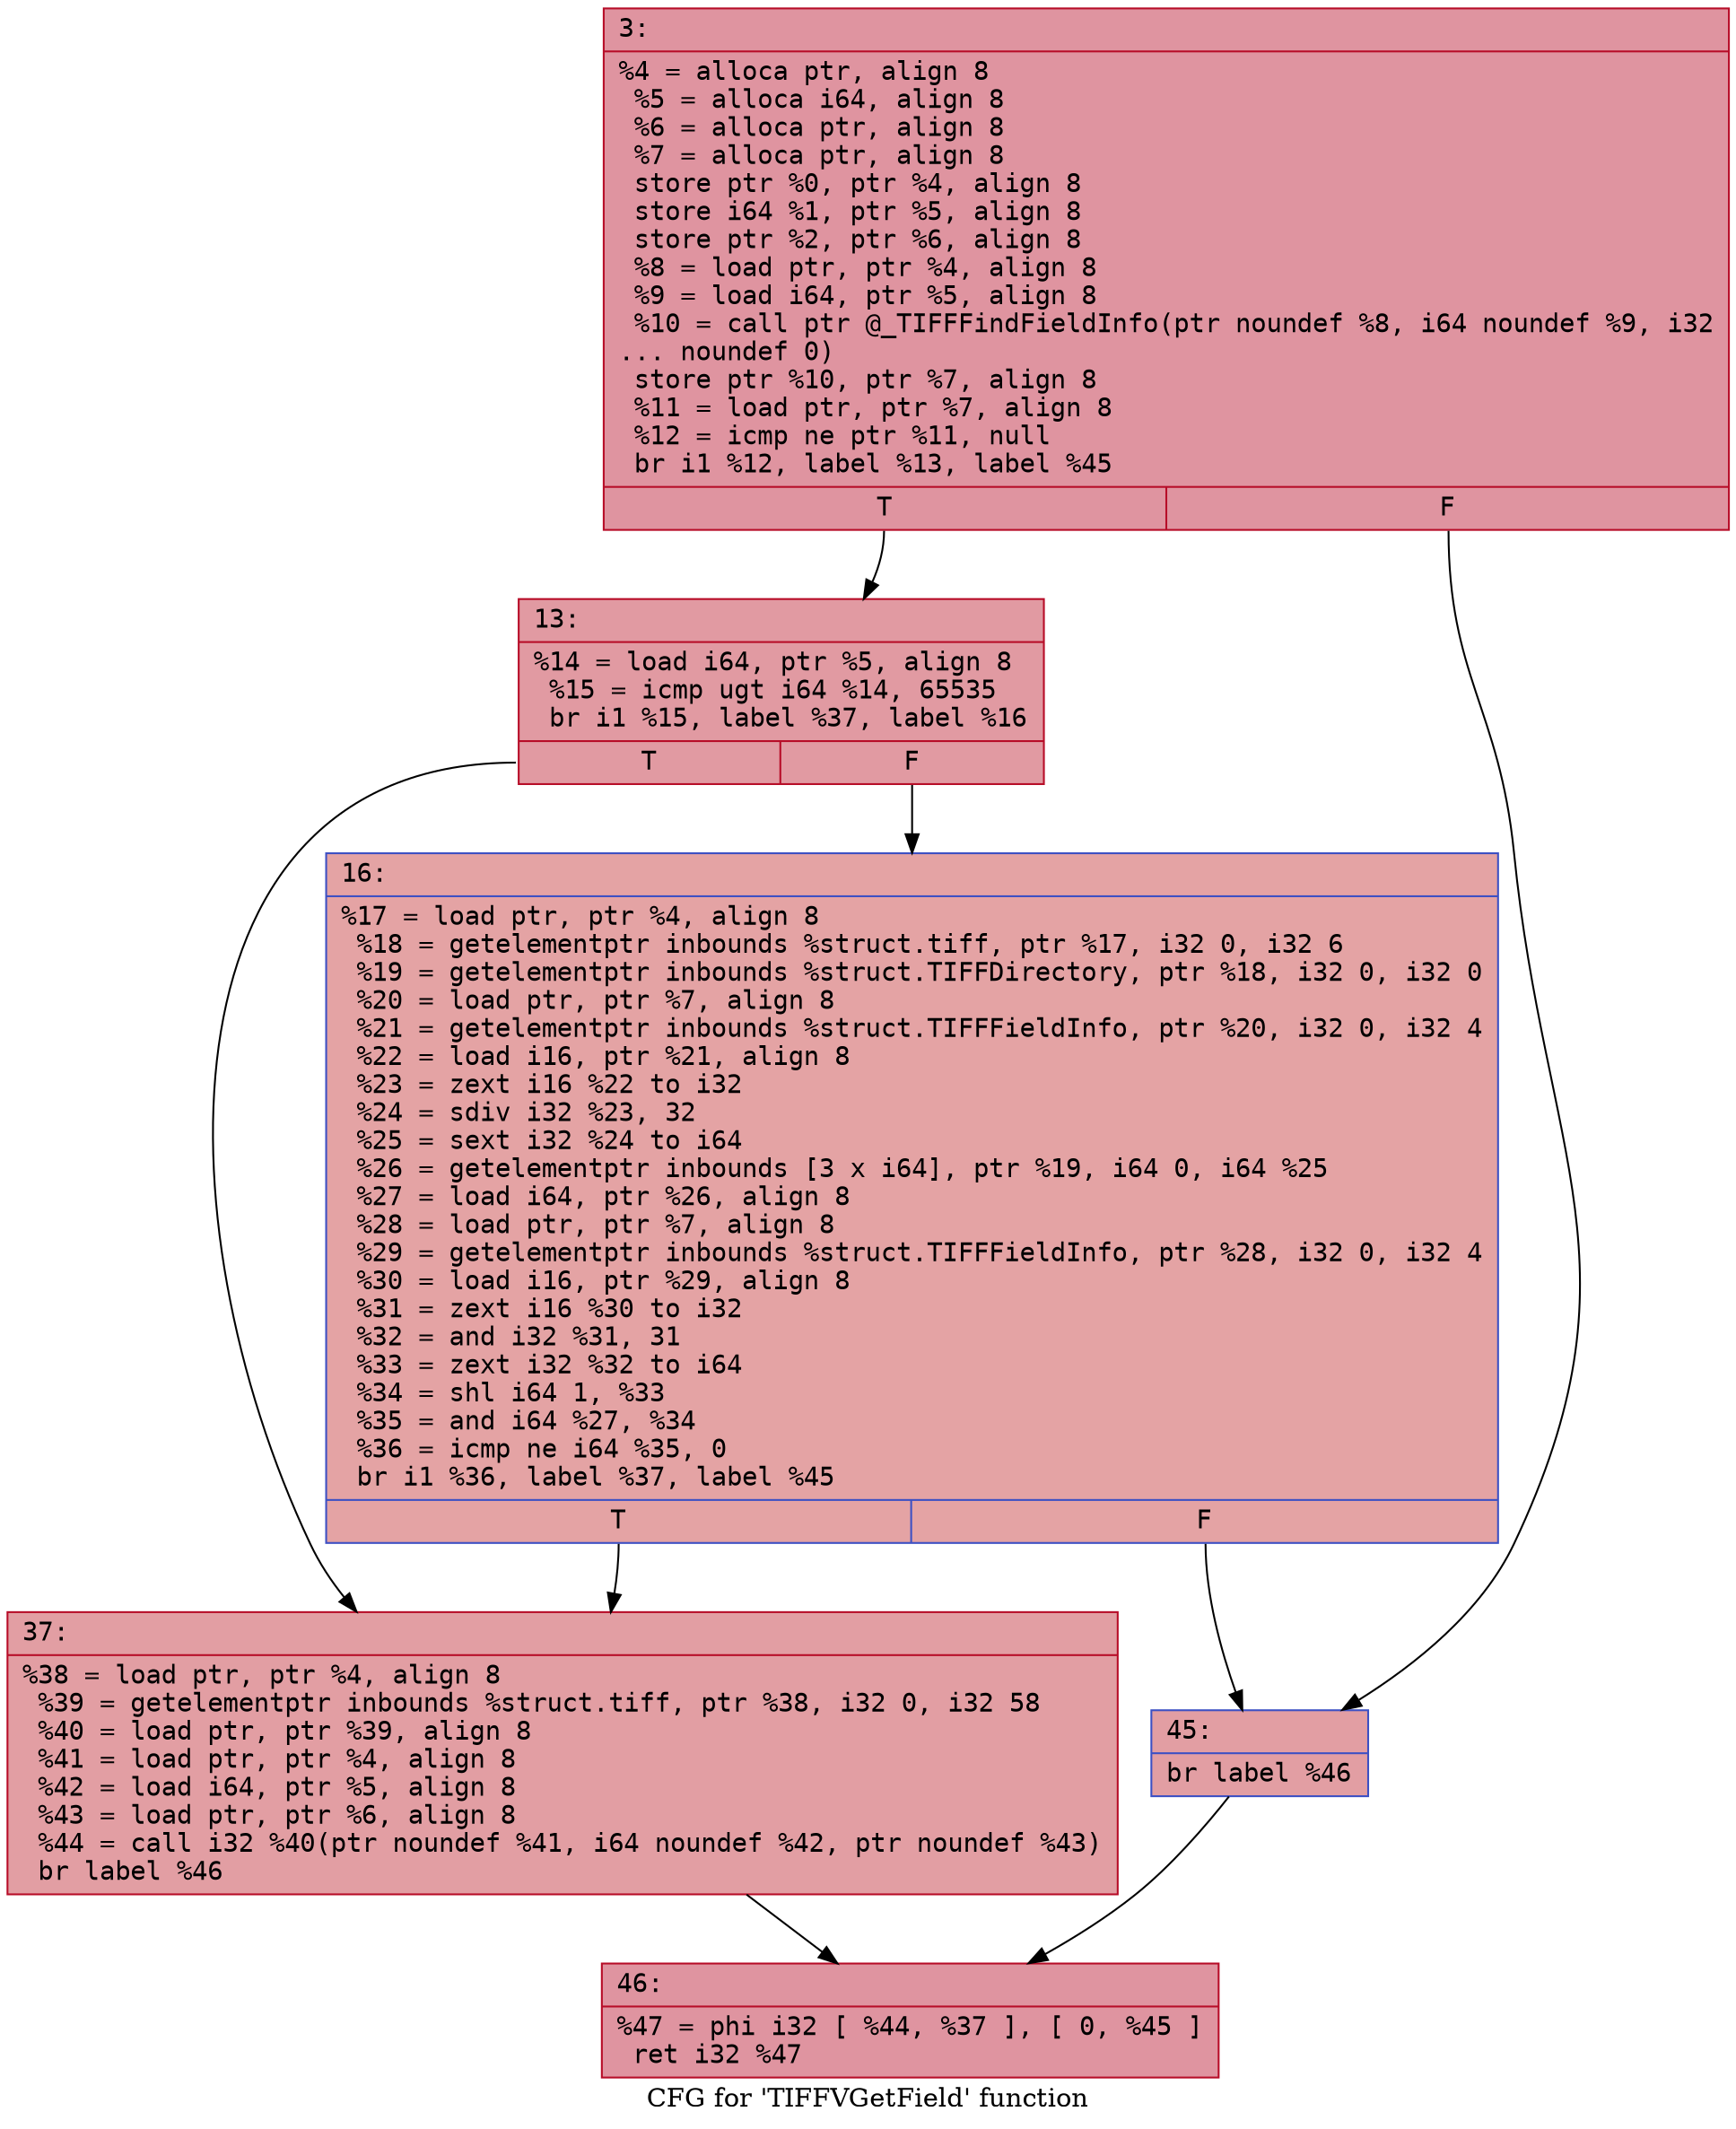digraph "CFG for 'TIFFVGetField' function" {
	label="CFG for 'TIFFVGetField' function";

	Node0x6000015d28f0 [shape=record,color="#b70d28ff", style=filled, fillcolor="#b70d2870" fontname="Courier",label="{3:\l|  %4 = alloca ptr, align 8\l  %5 = alloca i64, align 8\l  %6 = alloca ptr, align 8\l  %7 = alloca ptr, align 8\l  store ptr %0, ptr %4, align 8\l  store i64 %1, ptr %5, align 8\l  store ptr %2, ptr %6, align 8\l  %8 = load ptr, ptr %4, align 8\l  %9 = load i64, ptr %5, align 8\l  %10 = call ptr @_TIFFFindFieldInfo(ptr noundef %8, i64 noundef %9, i32\l... noundef 0)\l  store ptr %10, ptr %7, align 8\l  %11 = load ptr, ptr %7, align 8\l  %12 = icmp ne ptr %11, null\l  br i1 %12, label %13, label %45\l|{<s0>T|<s1>F}}"];
	Node0x6000015d28f0:s0 -> Node0x6000015d2940[tooltip="3 -> 13\nProbability 62.50%" ];
	Node0x6000015d28f0:s1 -> Node0x6000015d2a30[tooltip="3 -> 45\nProbability 37.50%" ];
	Node0x6000015d2940 [shape=record,color="#b70d28ff", style=filled, fillcolor="#bb1b2c70" fontname="Courier",label="{13:\l|  %14 = load i64, ptr %5, align 8\l  %15 = icmp ugt i64 %14, 65535\l  br i1 %15, label %37, label %16\l|{<s0>T|<s1>F}}"];
	Node0x6000015d2940:s0 -> Node0x6000015d29e0[tooltip="13 -> 37\nProbability 50.00%" ];
	Node0x6000015d2940:s1 -> Node0x6000015d2990[tooltip="13 -> 16\nProbability 50.00%" ];
	Node0x6000015d2990 [shape=record,color="#3d50c3ff", style=filled, fillcolor="#c32e3170" fontname="Courier",label="{16:\l|  %17 = load ptr, ptr %4, align 8\l  %18 = getelementptr inbounds %struct.tiff, ptr %17, i32 0, i32 6\l  %19 = getelementptr inbounds %struct.TIFFDirectory, ptr %18, i32 0, i32 0\l  %20 = load ptr, ptr %7, align 8\l  %21 = getelementptr inbounds %struct.TIFFFieldInfo, ptr %20, i32 0, i32 4\l  %22 = load i16, ptr %21, align 8\l  %23 = zext i16 %22 to i32\l  %24 = sdiv i32 %23, 32\l  %25 = sext i32 %24 to i64\l  %26 = getelementptr inbounds [3 x i64], ptr %19, i64 0, i64 %25\l  %27 = load i64, ptr %26, align 8\l  %28 = load ptr, ptr %7, align 8\l  %29 = getelementptr inbounds %struct.TIFFFieldInfo, ptr %28, i32 0, i32 4\l  %30 = load i16, ptr %29, align 8\l  %31 = zext i16 %30 to i32\l  %32 = and i32 %31, 31\l  %33 = zext i32 %32 to i64\l  %34 = shl i64 1, %33\l  %35 = and i64 %27, %34\l  %36 = icmp ne i64 %35, 0\l  br i1 %36, label %37, label %45\l|{<s0>T|<s1>F}}"];
	Node0x6000015d2990:s0 -> Node0x6000015d29e0[tooltip="16 -> 37\nProbability 62.50%" ];
	Node0x6000015d2990:s1 -> Node0x6000015d2a30[tooltip="16 -> 45\nProbability 37.50%" ];
	Node0x6000015d29e0 [shape=record,color="#b70d28ff", style=filled, fillcolor="#be242e70" fontname="Courier",label="{37:\l|  %38 = load ptr, ptr %4, align 8\l  %39 = getelementptr inbounds %struct.tiff, ptr %38, i32 0, i32 58\l  %40 = load ptr, ptr %39, align 8\l  %41 = load ptr, ptr %4, align 8\l  %42 = load i64, ptr %5, align 8\l  %43 = load ptr, ptr %6, align 8\l  %44 = call i32 %40(ptr noundef %41, i64 noundef %42, ptr noundef %43)\l  br label %46\l}"];
	Node0x6000015d29e0 -> Node0x6000015d2a80[tooltip="37 -> 46\nProbability 100.00%" ];
	Node0x6000015d2a30 [shape=record,color="#3d50c3ff", style=filled, fillcolor="#be242e70" fontname="Courier",label="{45:\l|  br label %46\l}"];
	Node0x6000015d2a30 -> Node0x6000015d2a80[tooltip="45 -> 46\nProbability 100.00%" ];
	Node0x6000015d2a80 [shape=record,color="#b70d28ff", style=filled, fillcolor="#b70d2870" fontname="Courier",label="{46:\l|  %47 = phi i32 [ %44, %37 ], [ 0, %45 ]\l  ret i32 %47\l}"];
}
